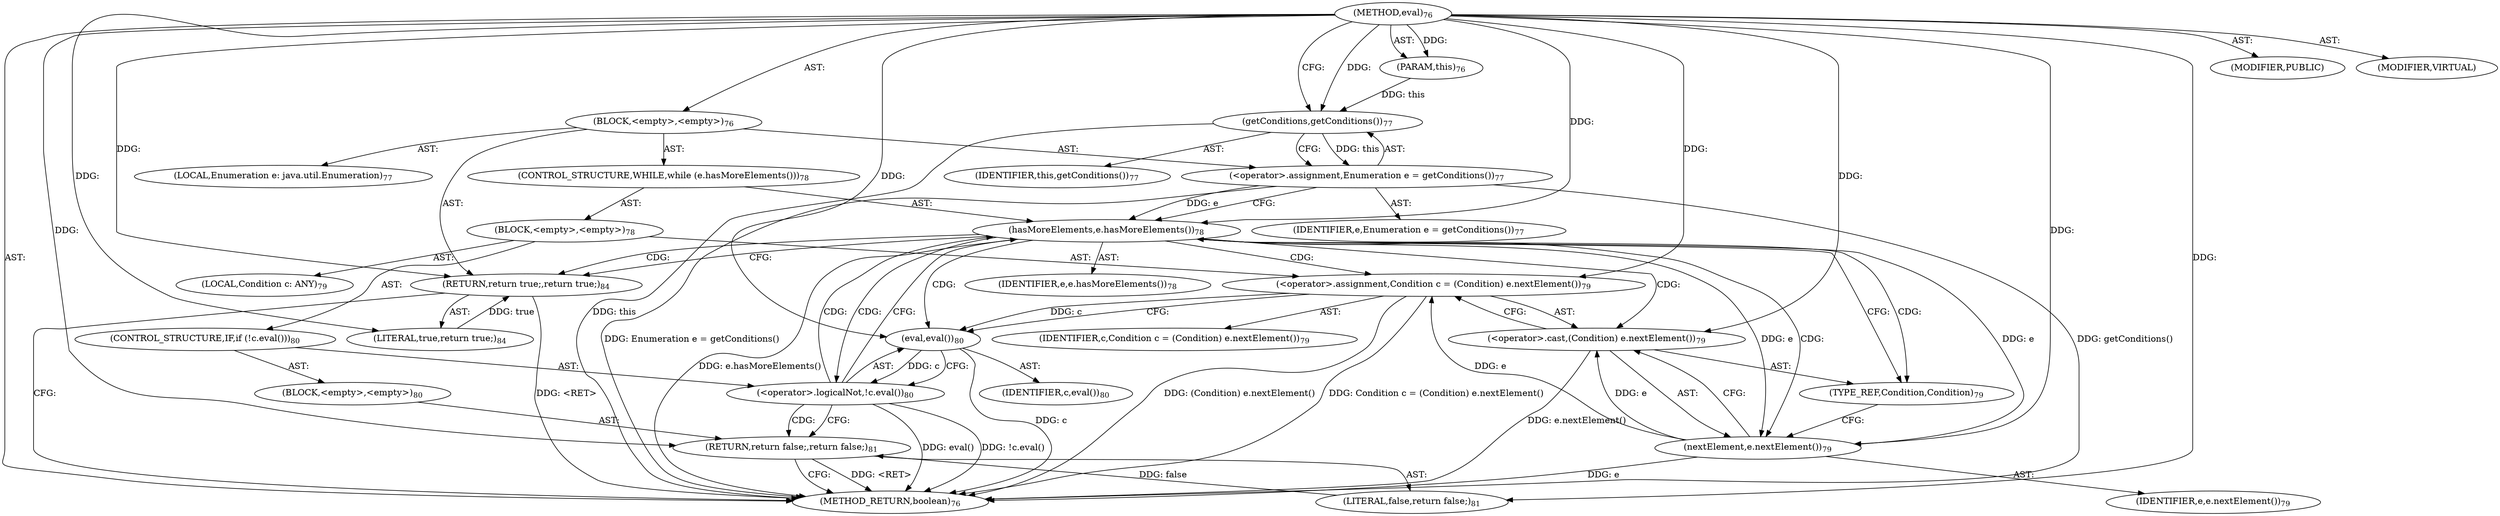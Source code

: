 digraph "eval" {  
"111669149696" [label = <(METHOD,eval)<SUB>76</SUB>> ]
"115964116992" [label = <(PARAM,this)<SUB>76</SUB>> ]
"25769803776" [label = <(BLOCK,&lt;empty&gt;,&lt;empty&gt;)<SUB>76</SUB>> ]
"94489280512" [label = <(LOCAL,Enumeration e: java.util.Enumeration)<SUB>77</SUB>> ]
"30064771072" [label = <(&lt;operator&gt;.assignment,Enumeration e = getConditions())<SUB>77</SUB>> ]
"68719476737" [label = <(IDENTIFIER,e,Enumeration e = getConditions())<SUB>77</SUB>> ]
"30064771073" [label = <(getConditions,getConditions())<SUB>77</SUB>> ]
"68719476736" [label = <(IDENTIFIER,this,getConditions())<SUB>77</SUB>> ]
"47244640256" [label = <(CONTROL_STRUCTURE,WHILE,while (e.hasMoreElements()))<SUB>78</SUB>> ]
"30064771074" [label = <(hasMoreElements,e.hasMoreElements())<SUB>78</SUB>> ]
"68719476738" [label = <(IDENTIFIER,e,e.hasMoreElements())<SUB>78</SUB>> ]
"25769803777" [label = <(BLOCK,&lt;empty&gt;,&lt;empty&gt;)<SUB>78</SUB>> ]
"94489280513" [label = <(LOCAL,Condition c: ANY)<SUB>79</SUB>> ]
"30064771075" [label = <(&lt;operator&gt;.assignment,Condition c = (Condition) e.nextElement())<SUB>79</SUB>> ]
"68719476739" [label = <(IDENTIFIER,c,Condition c = (Condition) e.nextElement())<SUB>79</SUB>> ]
"30064771076" [label = <(&lt;operator&gt;.cast,(Condition) e.nextElement())<SUB>79</SUB>> ]
"180388626432" [label = <(TYPE_REF,Condition,Condition)<SUB>79</SUB>> ]
"30064771077" [label = <(nextElement,e.nextElement())<SUB>79</SUB>> ]
"68719476740" [label = <(IDENTIFIER,e,e.nextElement())<SUB>79</SUB>> ]
"47244640257" [label = <(CONTROL_STRUCTURE,IF,if (!c.eval()))<SUB>80</SUB>> ]
"30064771078" [label = <(&lt;operator&gt;.logicalNot,!c.eval())<SUB>80</SUB>> ]
"30064771079" [label = <(eval,eval())<SUB>80</SUB>> ]
"68719476741" [label = <(IDENTIFIER,c,eval())<SUB>80</SUB>> ]
"25769803778" [label = <(BLOCK,&lt;empty&gt;,&lt;empty&gt;)<SUB>80</SUB>> ]
"146028888064" [label = <(RETURN,return false;,return false;)<SUB>81</SUB>> ]
"90194313216" [label = <(LITERAL,false,return false;)<SUB>81</SUB>> ]
"146028888065" [label = <(RETURN,return true;,return true;)<SUB>84</SUB>> ]
"90194313217" [label = <(LITERAL,true,return true;)<SUB>84</SUB>> ]
"133143986176" [label = <(MODIFIER,PUBLIC)> ]
"133143986177" [label = <(MODIFIER,VIRTUAL)> ]
"128849018880" [label = <(METHOD_RETURN,boolean)<SUB>76</SUB>> ]
  "111669149696" -> "115964116992"  [ label = "AST: "] 
  "111669149696" -> "25769803776"  [ label = "AST: "] 
  "111669149696" -> "133143986176"  [ label = "AST: "] 
  "111669149696" -> "133143986177"  [ label = "AST: "] 
  "111669149696" -> "128849018880"  [ label = "AST: "] 
  "25769803776" -> "94489280512"  [ label = "AST: "] 
  "25769803776" -> "30064771072"  [ label = "AST: "] 
  "25769803776" -> "47244640256"  [ label = "AST: "] 
  "25769803776" -> "146028888065"  [ label = "AST: "] 
  "30064771072" -> "68719476737"  [ label = "AST: "] 
  "30064771072" -> "30064771073"  [ label = "AST: "] 
  "30064771073" -> "68719476736"  [ label = "AST: "] 
  "47244640256" -> "30064771074"  [ label = "AST: "] 
  "47244640256" -> "25769803777"  [ label = "AST: "] 
  "30064771074" -> "68719476738"  [ label = "AST: "] 
  "25769803777" -> "94489280513"  [ label = "AST: "] 
  "25769803777" -> "30064771075"  [ label = "AST: "] 
  "25769803777" -> "47244640257"  [ label = "AST: "] 
  "30064771075" -> "68719476739"  [ label = "AST: "] 
  "30064771075" -> "30064771076"  [ label = "AST: "] 
  "30064771076" -> "180388626432"  [ label = "AST: "] 
  "30064771076" -> "30064771077"  [ label = "AST: "] 
  "30064771077" -> "68719476740"  [ label = "AST: "] 
  "47244640257" -> "30064771078"  [ label = "AST: "] 
  "47244640257" -> "25769803778"  [ label = "AST: "] 
  "30064771078" -> "30064771079"  [ label = "AST: "] 
  "30064771079" -> "68719476741"  [ label = "AST: "] 
  "25769803778" -> "146028888064"  [ label = "AST: "] 
  "146028888064" -> "90194313216"  [ label = "AST: "] 
  "146028888065" -> "90194313217"  [ label = "AST: "] 
  "30064771072" -> "30064771074"  [ label = "CFG: "] 
  "146028888065" -> "128849018880"  [ label = "CFG: "] 
  "30064771073" -> "30064771072"  [ label = "CFG: "] 
  "30064771074" -> "180388626432"  [ label = "CFG: "] 
  "30064771074" -> "146028888065"  [ label = "CFG: "] 
  "30064771075" -> "30064771079"  [ label = "CFG: "] 
  "30064771076" -> "30064771075"  [ label = "CFG: "] 
  "30064771078" -> "30064771074"  [ label = "CFG: "] 
  "30064771078" -> "146028888064"  [ label = "CFG: "] 
  "180388626432" -> "30064771077"  [ label = "CFG: "] 
  "30064771077" -> "30064771076"  [ label = "CFG: "] 
  "30064771079" -> "30064771078"  [ label = "CFG: "] 
  "146028888064" -> "128849018880"  [ label = "CFG: "] 
  "111669149696" -> "30064771073"  [ label = "CFG: "] 
  "146028888064" -> "128849018880"  [ label = "DDG: &lt;RET&gt;"] 
  "146028888065" -> "128849018880"  [ label = "DDG: &lt;RET&gt;"] 
  "30064771073" -> "128849018880"  [ label = "DDG: this"] 
  "30064771072" -> "128849018880"  [ label = "DDG: getConditions()"] 
  "30064771072" -> "128849018880"  [ label = "DDG: Enumeration e = getConditions()"] 
  "30064771074" -> "128849018880"  [ label = "DDG: e.hasMoreElements()"] 
  "30064771077" -> "128849018880"  [ label = "DDG: e"] 
  "30064771076" -> "128849018880"  [ label = "DDG: e.nextElement()"] 
  "30064771075" -> "128849018880"  [ label = "DDG: (Condition) e.nextElement()"] 
  "30064771075" -> "128849018880"  [ label = "DDG: Condition c = (Condition) e.nextElement()"] 
  "30064771079" -> "128849018880"  [ label = "DDG: c"] 
  "30064771078" -> "128849018880"  [ label = "DDG: eval()"] 
  "30064771078" -> "128849018880"  [ label = "DDG: !c.eval()"] 
  "111669149696" -> "115964116992"  [ label = "DDG: "] 
  "30064771073" -> "30064771072"  [ label = "DDG: this"] 
  "90194313217" -> "146028888065"  [ label = "DDG: true"] 
  "111669149696" -> "146028888065"  [ label = "DDG: "] 
  "111669149696" -> "90194313217"  [ label = "DDG: "] 
  "115964116992" -> "30064771073"  [ label = "DDG: this"] 
  "111669149696" -> "30064771073"  [ label = "DDG: "] 
  "30064771072" -> "30064771074"  [ label = "DDG: e"] 
  "30064771077" -> "30064771074"  [ label = "DDG: e"] 
  "111669149696" -> "30064771074"  [ label = "DDG: "] 
  "111669149696" -> "30064771075"  [ label = "DDG: "] 
  "30064771077" -> "30064771075"  [ label = "DDG: e"] 
  "111669149696" -> "30064771076"  [ label = "DDG: "] 
  "30064771077" -> "30064771076"  [ label = "DDG: e"] 
  "30064771079" -> "30064771078"  [ label = "DDG: c"] 
  "90194313216" -> "146028888064"  [ label = "DDG: false"] 
  "111669149696" -> "146028888064"  [ label = "DDG: "] 
  "30064771074" -> "30064771077"  [ label = "DDG: e"] 
  "111669149696" -> "30064771077"  [ label = "DDG: "] 
  "30064771075" -> "30064771079"  [ label = "DDG: c"] 
  "111669149696" -> "30064771079"  [ label = "DDG: "] 
  "111669149696" -> "90194313216"  [ label = "DDG: "] 
  "30064771074" -> "146028888065"  [ label = "CDG: "] 
  "30064771074" -> "30064771078"  [ label = "CDG: "] 
  "30064771074" -> "30064771079"  [ label = "CDG: "] 
  "30064771074" -> "180388626432"  [ label = "CDG: "] 
  "30064771074" -> "30064771076"  [ label = "CDG: "] 
  "30064771074" -> "30064771077"  [ label = "CDG: "] 
  "30064771074" -> "30064771075"  [ label = "CDG: "] 
  "30064771078" -> "146028888064"  [ label = "CDG: "] 
  "30064771078" -> "30064771074"  [ label = "CDG: "] 
}
